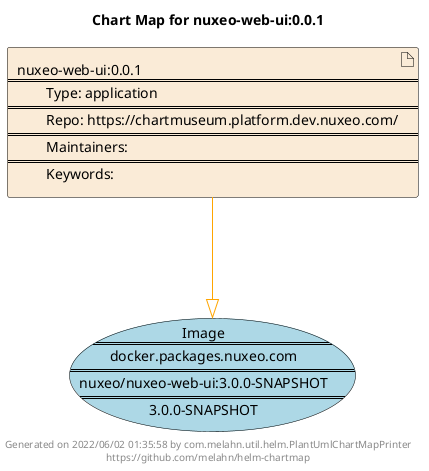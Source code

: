 @startuml
skinparam linetype ortho
skinparam backgroundColor white
skinparam usecaseBorderColor black
skinparam usecaseArrowColor LightSlateGray
skinparam artifactBorderColor black
skinparam artifactArrowColor LightSlateGray

title Chart Map for nuxeo-web-ui:0.0.1

'There is one referenced Helm Chart
artifact "nuxeo-web-ui:0.0.1\n====\n\tType: application\n====\n\tRepo: https://chartmuseum.platform.dev.nuxeo.com/\n====\n\tMaintainers: \n====\n\tKeywords: " as nuxeo_web_ui_0_0_1 #AntiqueWhite

'There is one referenced Docker Image
usecase "Image\n====\ndocker.packages.nuxeo.com\n====\nnuxeo/nuxeo-web-ui:3.0.0-SNAPSHOT\n====\n3.0.0-SNAPSHOT" as docker_packages_nuxeo_com_nuxeo_nuxeo_web_ui_3_0_0_SNAPSHOT #LightBlue

'Chart Dependencies
nuxeo_web_ui_0_0_1--[#orange]-|>docker_packages_nuxeo_com_nuxeo_nuxeo_web_ui_3_0_0_SNAPSHOT

center footer Generated on 2022/06/02 01:35:58 by com.melahn.util.helm.PlantUmlChartMapPrinter\nhttps://github.com/melahn/helm-chartmap
@enduml
